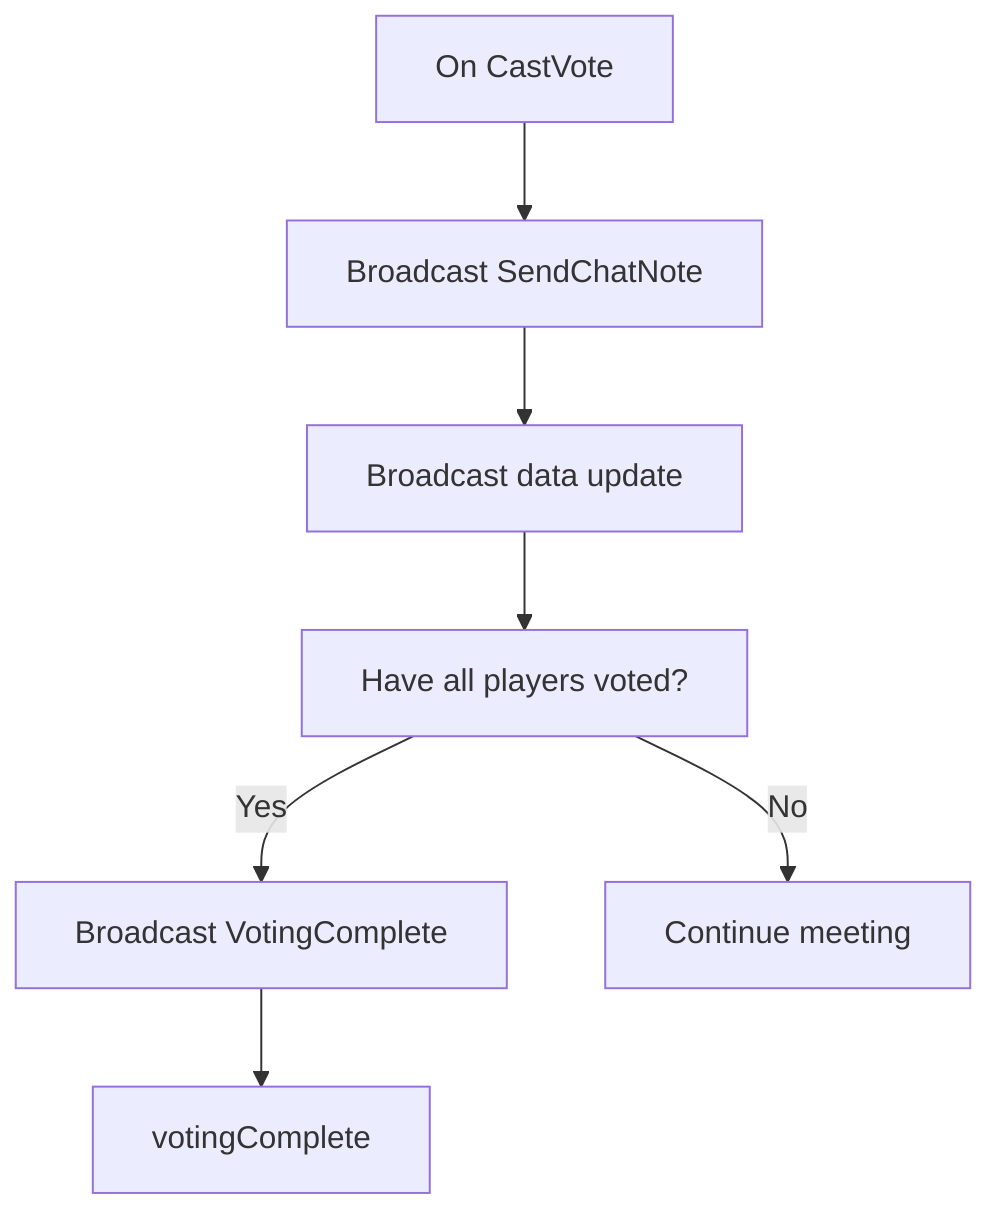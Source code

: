 flowchart TB
    castVote[On CastVote] --> sendChatNote
    sendChatNote[Broadcast SendChatNote] --> dataUpdate
    dataUpdate[Broadcast data update] --> haveAllPlayersVoted
    haveAllPlayersVoted[Have all players voted?]

    haveAllPlayersVoted -- Yes --> votingComplete
    haveAllPlayersVoted -- No --> continue

    votingComplete[Broadcast VotingComplete] --> endMeeting
    endMeeting[votingComplete]

    continue[Continue meeting]